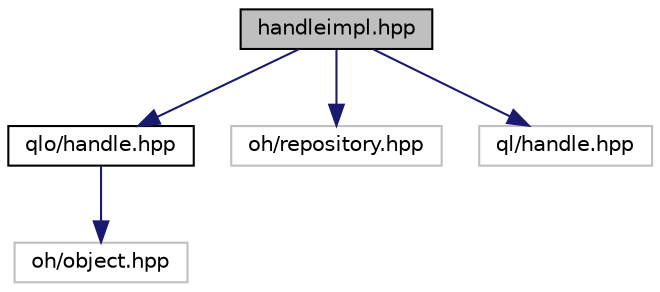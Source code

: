 digraph "handleimpl.hpp"
{
  edge [fontname="Helvetica",fontsize="10",labelfontname="Helvetica",labelfontsize="10"];
  node [fontname="Helvetica",fontsize="10",shape=record];
  Node0 [label="handleimpl.hpp",height=0.2,width=0.4,color="black", fillcolor="grey75", style="filled", fontcolor="black"];
  Node0 -> Node1 [color="midnightblue",fontsize="10",style="solid",fontname="Helvetica"];
  Node1 [label="qlo/handle.hpp",height=0.2,width=0.4,color="black", fillcolor="white", style="filled",URL="$handle_8hpp.html"];
  Node1 -> Node2 [color="midnightblue",fontsize="10",style="solid",fontname="Helvetica"];
  Node2 [label="oh/object.hpp",height=0.2,width=0.4,color="grey75", fillcolor="white", style="filled"];
  Node0 -> Node3 [color="midnightblue",fontsize="10",style="solid",fontname="Helvetica"];
  Node3 [label="oh/repository.hpp",height=0.2,width=0.4,color="grey75", fillcolor="white", style="filled"];
  Node0 -> Node4 [color="midnightblue",fontsize="10",style="solid",fontname="Helvetica"];
  Node4 [label="ql/handle.hpp",height=0.2,width=0.4,color="grey75", fillcolor="white", style="filled"];
}
